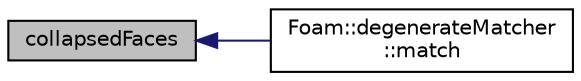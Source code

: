 digraph "collapsedFaces"
{
  bgcolor="transparent";
  edge [fontname="Helvetica",fontsize="10",labelfontname="Helvetica",labelfontsize="10"];
  node [fontname="Helvetica",fontsize="10",shape=record];
  rankdir="LR";
  Node1 [label="collapsedFaces",height=0.2,width=0.4,color="black", fillcolor="grey75", style="filled", fontcolor="black"];
  Node1 -> Node2 [dir="back",color="midnightblue",fontsize="10",style="solid",fontname="Helvetica"];
  Node2 [label="Foam::degenerateMatcher\l::match",height=0.2,width=0.4,color="black",URL="$a00515.html#a9ef91ca8ecd74bce100a69a37c0c2925",tooltip="Recognize given uncollapsed shape (usually hex) with duplicate. "];
}
